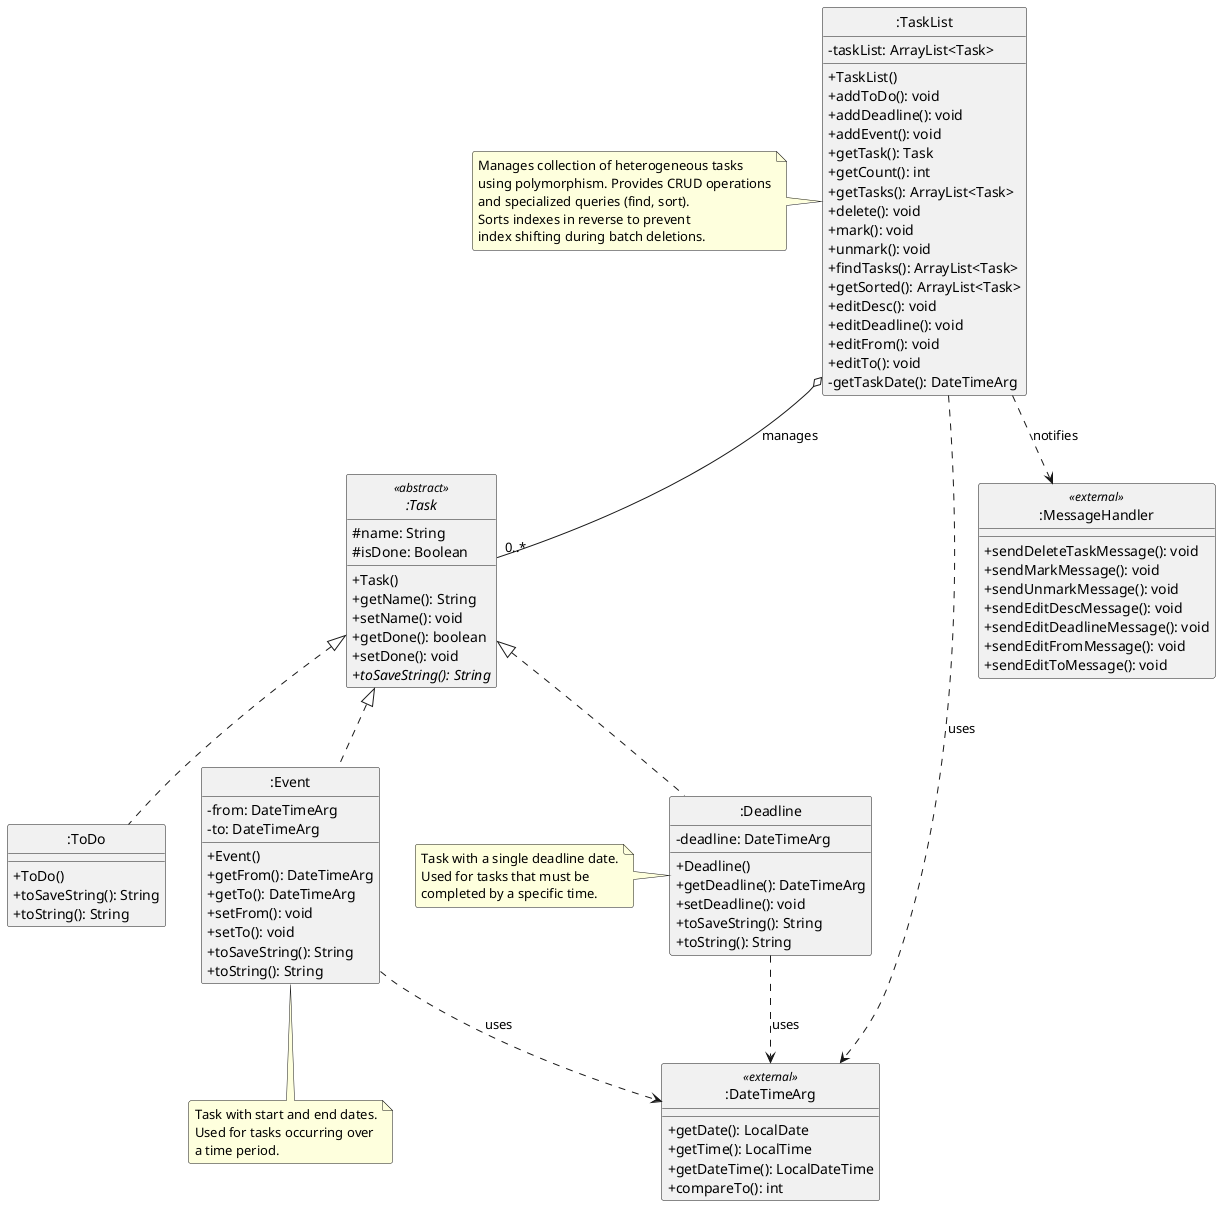 @startuml TaskClassDiagram
' Full detailed class diagram for Task component
skinparam classAttributeIconSize 0
skinparam roundcorner 5
hide circle

' Abstract Base Class
abstract class ":Task" <<abstract>> {
  # name: String
  # isDone: Boolean
  + Task()
  + getName(): String
  + setName(): void
  + getDone(): boolean
  + setDone(): void
  {abstract} + toSaveString(): String
}

' Concrete Task Types
class ":ToDo" {
  + ToDo()
  + toSaveString(): String
  + toString(): String
}

class ":Deadline" {
  - deadline: DateTimeArg
  + Deadline()
  + getDeadline(): DateTimeArg
  + setDeadline(): void
  + toSaveString(): String
  + toString(): String
}

class ":Event" {
  - from: DateTimeArg
  - to: DateTimeArg
  + Event()
  + getFrom(): DateTimeArg
  + getTo(): DateTimeArg
  + setFrom(): void
  + setTo(): void
  + toSaveString(): String
  + toString(): String
}

' Task List Management
class ":TaskList" {
  - taskList: ArrayList<Task>
  + TaskList()
  + addToDo(): void
  + addDeadline(): void
  + addEvent(): void
  + getTask(): Task
  + getCount(): int
  + getTasks(): ArrayList<Task>
  + delete(): void
  + mark(): void
  + unmark(): void
  + findTasks(): ArrayList<Task>
  + getSorted(): ArrayList<Task>
  + editDesc(): void
  + editDeadline(): void
  + editFrom(): void
  + editTo(): void
  - getTaskDate(): DateTimeArg
}

' External dependencies
class ":DateTimeArg" <<external>> {
  + getDate(): LocalDate
  + getTime(): LocalTime
  + getDateTime(): LocalDateTime
  + compareTo(): int
}

class ":MessageHandler" <<external>> {
  + sendDeleteTaskMessage(): void
  + sendMarkMessage(): void
  + sendUnmarkMessage(): void
  + sendEditDescMessage(): void
  + sendEditDeadlineMessage(): void
  + sendEditFromMessage(): void
  + sendEditToMessage(): void
}

' Relationships
":Task" <|.. ":ToDo"
":Task" <|.. ":Deadline"
":Task" <|.. ":Event"

":TaskList" o-- "0..*" ":Task" : manages

":Deadline" ..> ":DateTimeArg" : uses
":Event" ..> ":DateTimeArg" : uses
":TaskList" ..> ":DateTimeArg" : uses
":TaskList" ..> ":MessageHandler" : notifies

note left of ":TaskList"
  Manages collection of heterogeneous tasks
  using polymorphism. Provides CRUD operations
  and specialized queries (find, sort).
  Sorts indexes in reverse to prevent
  index shifting during batch deletions.
end note

note left of ":Deadline"
  Task with a single deadline date.
  Used for tasks that must be
  completed by a specific time.
end note

note bottom of ":Event"
  Task with start and end dates.
  Used for tasks occurring over
  a time period.
end note

@enduml